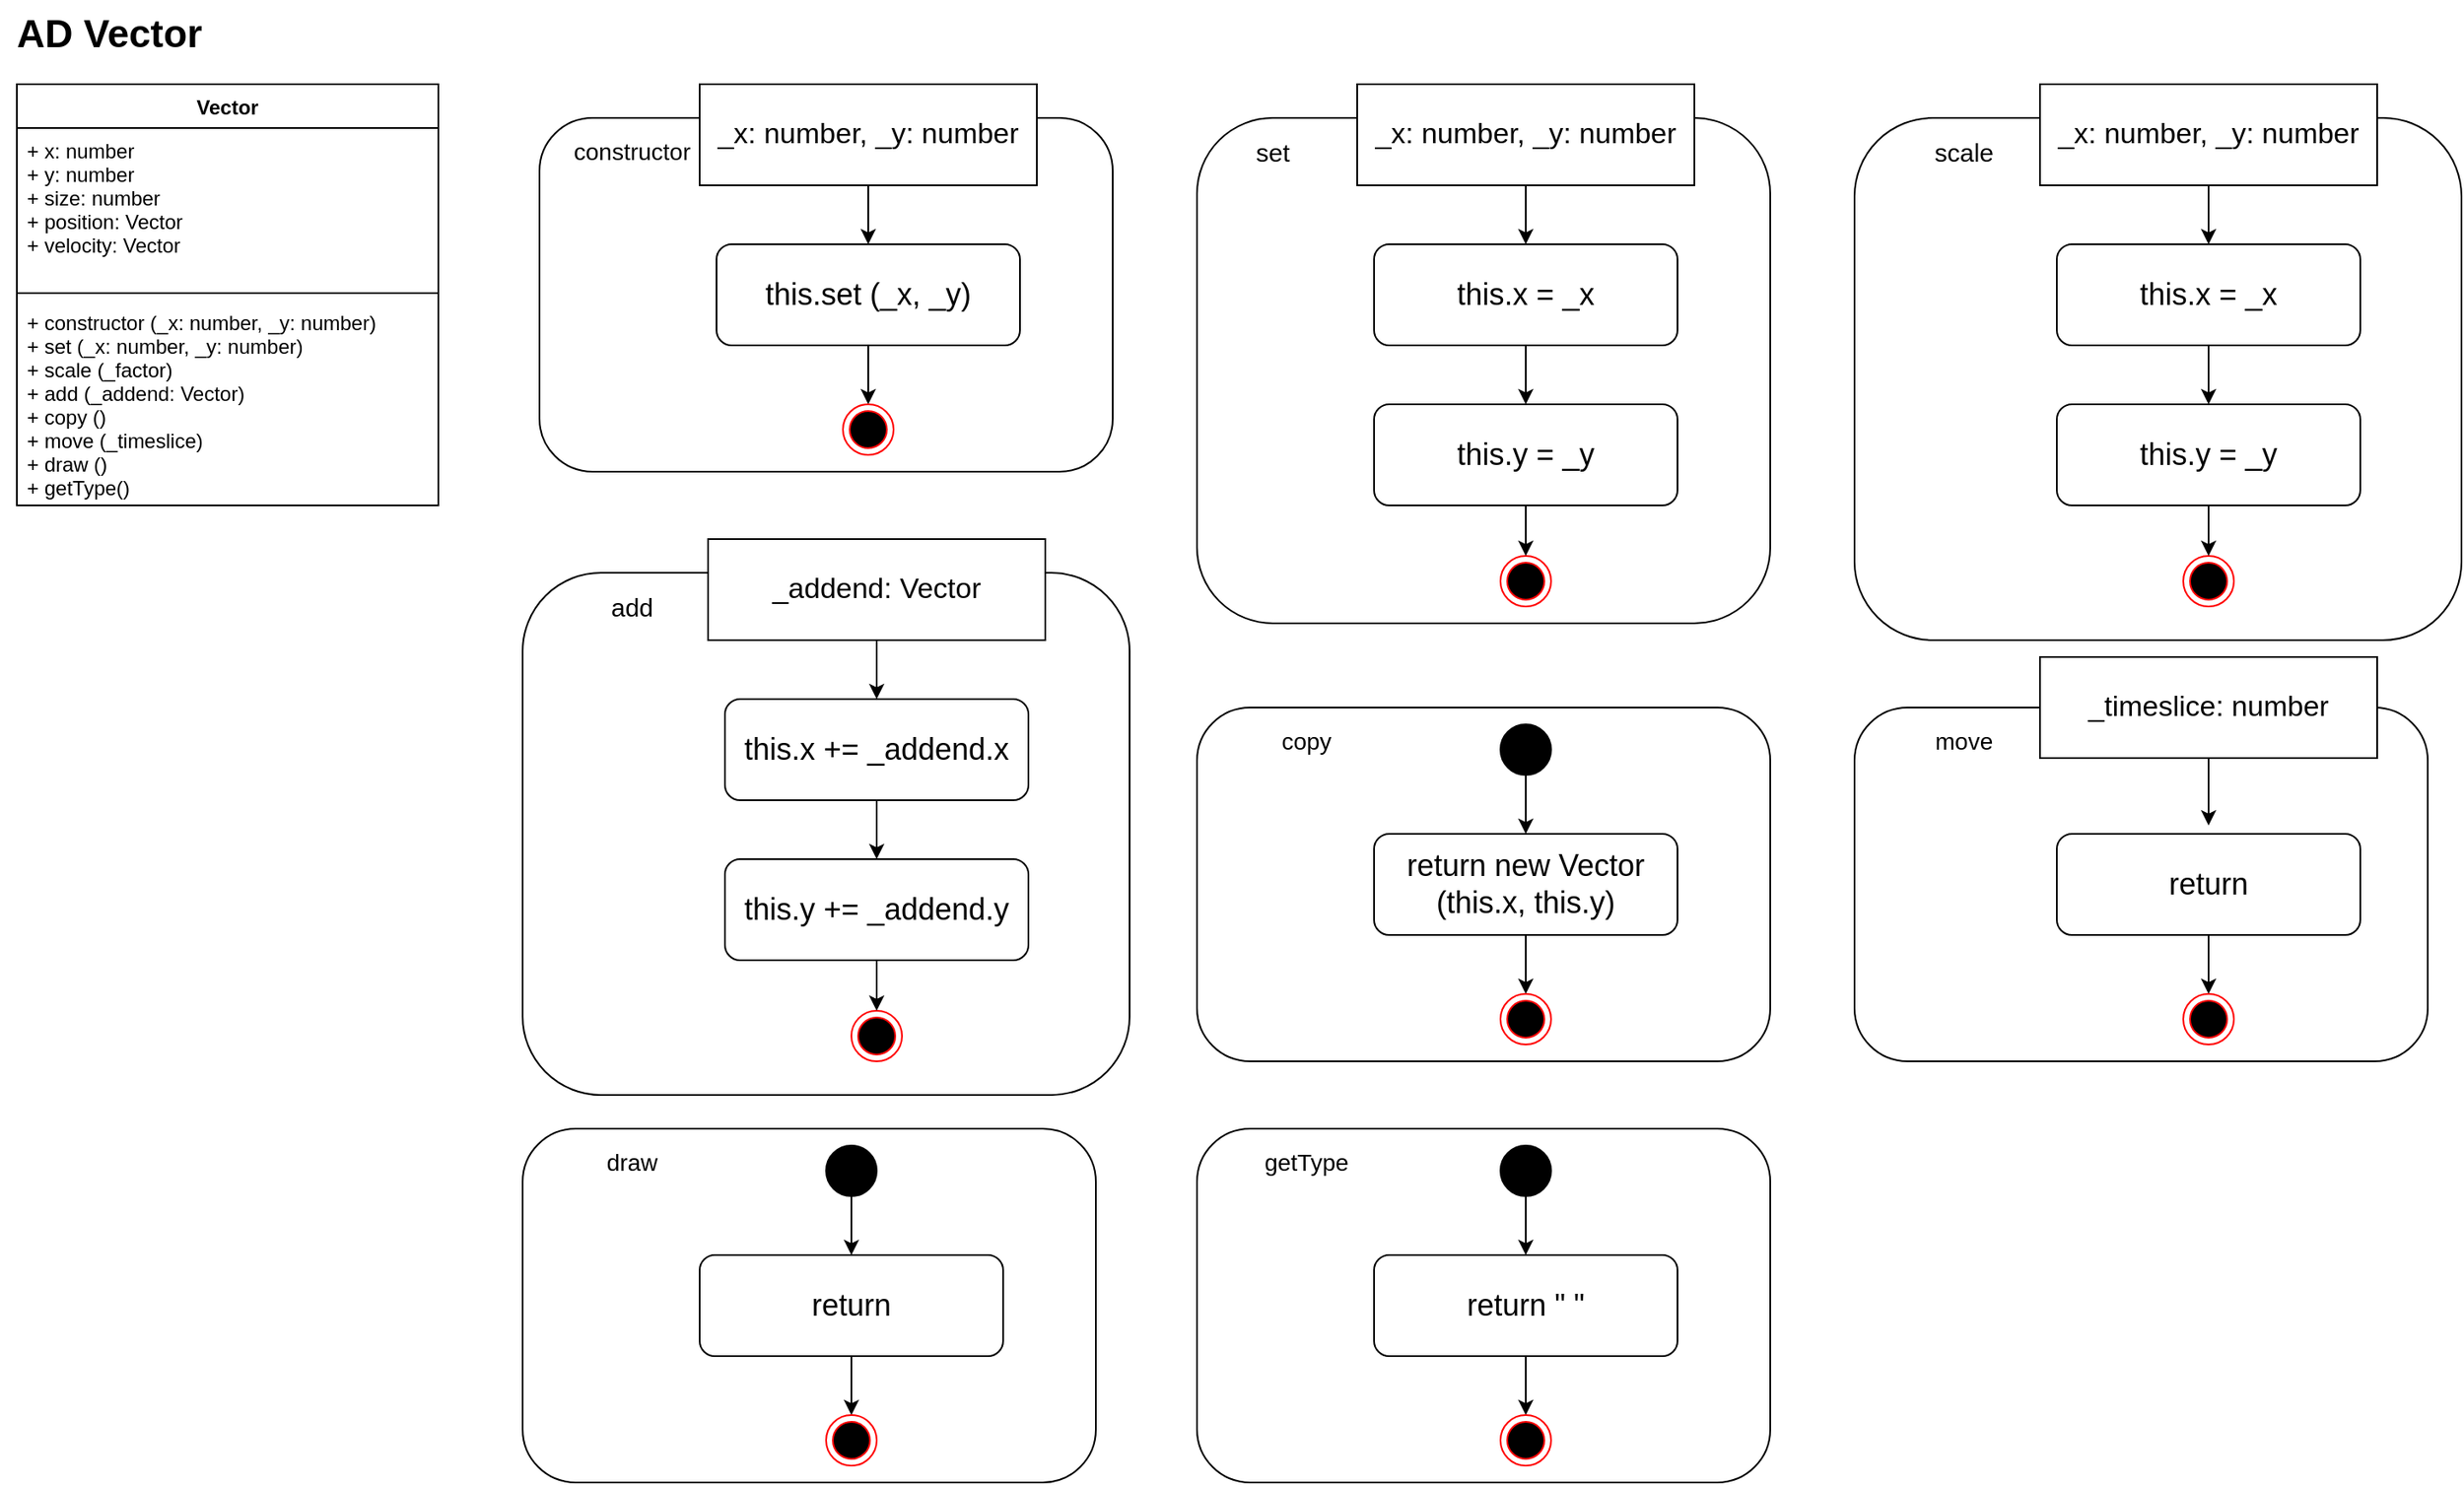<mxfile version="13.5.7" type="device"><diagram id="ZQ_PkPRsQvgehcvbFwO_" name="Page-1"><mxGraphModel dx="2031" dy="1174" grid="1" gridSize="10" guides="1" tooltips="1" connect="1" arrows="1" fold="1" page="1" pageScale="1" pageWidth="1600" pageHeight="900" math="0" shadow="0"><root><mxCell id="0"/><mxCell id="1" parent="0"/><mxCell id="j3F2Jgc4sMNTej9uFWQk-41" value="" style="rounded=1;whiteSpace=wrap;html=1;" vertex="1" parent="1"><mxGeometry x="1100" y="70" width="360" height="310" as="geometry"/></mxCell><mxCell id="j3F2Jgc4sMNTej9uFWQk-14" value="" style="rounded=1;whiteSpace=wrap;html=1;" vertex="1" parent="1"><mxGeometry x="320" y="70" width="340" height="210" as="geometry"/></mxCell><mxCell id="j3F2Jgc4sMNTej9uFWQk-1" value="&lt;font style=&quot;font-size: 23px&quot;&gt;&lt;b&gt;AD Vector&lt;/b&gt;&lt;/font&gt;" style="text;html=1;strokeColor=none;fillColor=none;align=center;verticalAlign=middle;whiteSpace=wrap;rounded=0;" vertex="1" parent="1"><mxGeometry width="130" height="40" as="geometry"/></mxCell><mxCell id="j3F2Jgc4sMNTej9uFWQk-7" value="Vector" style="swimlane;fontStyle=1;align=center;verticalAlign=top;childLayout=stackLayout;horizontal=1;startSize=26;horizontalStack=0;resizeParent=1;resizeParentMax=0;resizeLast=0;collapsible=1;marginBottom=0;" vertex="1" parent="1"><mxGeometry x="10" y="50" width="250" height="250" as="geometry"/></mxCell><mxCell id="j3F2Jgc4sMNTej9uFWQk-8" value="+ x: number&#10;+ y: number&#10;+ size: number&#10;+ position: Vector&#10;+ velocity: Vector" style="text;strokeColor=none;fillColor=none;align=left;verticalAlign=top;spacingLeft=4;spacingRight=4;overflow=hidden;rotatable=0;points=[[0,0.5],[1,0.5]];portConstraint=eastwest;" vertex="1" parent="j3F2Jgc4sMNTej9uFWQk-7"><mxGeometry y="26" width="250" height="94" as="geometry"/></mxCell><mxCell id="j3F2Jgc4sMNTej9uFWQk-9" value="" style="line;strokeWidth=1;fillColor=none;align=left;verticalAlign=middle;spacingTop=-1;spacingLeft=3;spacingRight=3;rotatable=0;labelPosition=right;points=[];portConstraint=eastwest;" vertex="1" parent="j3F2Jgc4sMNTej9uFWQk-7"><mxGeometry y="120" width="250" height="8" as="geometry"/></mxCell><mxCell id="j3F2Jgc4sMNTej9uFWQk-10" value="+ constructor (_x: number, _y: number)&#10;+ set (_x: number, _y: number)&#10;+ scale (_factor)&#10;+ add (_addend: Vector)&#10;+ copy ()&#10;+ move (_timeslice)&#10;+ draw ()&#10;+ getType()" style="text;strokeColor=none;fillColor=none;align=left;verticalAlign=top;spacingLeft=4;spacingRight=4;overflow=hidden;rotatable=0;points=[[0,0.5],[1,0.5]];portConstraint=eastwest;" vertex="1" parent="j3F2Jgc4sMNTej9uFWQk-7"><mxGeometry y="128" width="250" height="122" as="geometry"/></mxCell><mxCell id="j3F2Jgc4sMNTej9uFWQk-11" value="&lt;font style=&quot;font-size: 17px&quot;&gt;_x: number, _y: number&lt;/font&gt;" style="rounded=0;whiteSpace=wrap;html=1;" vertex="1" parent="1"><mxGeometry x="415" y="50" width="200" height="60" as="geometry"/></mxCell><mxCell id="j3F2Jgc4sMNTej9uFWQk-15" value="" style="endArrow=classic;html=1;exitX=0.5;exitY=1;exitDx=0;exitDy=0;entryX=0.5;entryY=0;entryDx=0;entryDy=0;" edge="1" parent="1" source="j3F2Jgc4sMNTej9uFWQk-11" target="j3F2Jgc4sMNTej9uFWQk-16"><mxGeometry width="50" height="50" relative="1" as="geometry"><mxPoint x="800" y="450" as="sourcePoint"/><mxPoint x="850" y="400" as="targetPoint"/></mxGeometry></mxCell><mxCell id="j3F2Jgc4sMNTej9uFWQk-16" value="&lt;font style=&quot;font-size: 18px&quot;&gt;this.set (_x, _y)&lt;/font&gt;" style="rounded=1;whiteSpace=wrap;html=1;" vertex="1" parent="1"><mxGeometry x="425" y="145" width="180" height="60" as="geometry"/></mxCell><mxCell id="j3F2Jgc4sMNTej9uFWQk-17" value="" style="endArrow=classic;html=1;exitX=0.5;exitY=1;exitDx=0;exitDy=0;" edge="1" parent="1" source="j3F2Jgc4sMNTej9uFWQk-16" target="j3F2Jgc4sMNTej9uFWQk-18"><mxGeometry width="50" height="50" relative="1" as="geometry"><mxPoint x="740" y="320" as="sourcePoint"/><mxPoint x="790" y="270" as="targetPoint"/></mxGeometry></mxCell><mxCell id="j3F2Jgc4sMNTej9uFWQk-18" value="" style="ellipse;html=1;shape=endState;fillColor=#000000;strokeColor=#ff0000;" vertex="1" parent="1"><mxGeometry x="500" y="240" width="30" height="30" as="geometry"/></mxCell><mxCell id="j3F2Jgc4sMNTej9uFWQk-21" value="&lt;font style=&quot;font-size: 14px&quot;&gt;constructor&lt;/font&gt;" style="text;html=1;strokeColor=none;fillColor=none;align=center;verticalAlign=middle;whiteSpace=wrap;rounded=0;" vertex="1" parent="1"><mxGeometry x="340" y="80" width="70" height="20" as="geometry"/></mxCell><mxCell id="j3F2Jgc4sMNTej9uFWQk-23" value="" style="rounded=1;whiteSpace=wrap;html=1;" vertex="1" parent="1"><mxGeometry x="710" y="70" width="340" height="300" as="geometry"/></mxCell><mxCell id="j3F2Jgc4sMNTej9uFWQk-24" value="&lt;font style=&quot;font-size: 17px&quot;&gt;_x: number, _y: number&lt;/font&gt;" style="rounded=0;whiteSpace=wrap;html=1;" vertex="1" parent="1"><mxGeometry x="805" y="50" width="200" height="60" as="geometry"/></mxCell><mxCell id="j3F2Jgc4sMNTej9uFWQk-25" value="&lt;font style=&quot;font-size: 15px&quot;&gt;set&lt;/font&gt;" style="text;html=1;strokeColor=none;fillColor=none;align=center;verticalAlign=middle;whiteSpace=wrap;rounded=0;" vertex="1" parent="1"><mxGeometry x="720" y="80" width="70" height="20" as="geometry"/></mxCell><mxCell id="j3F2Jgc4sMNTej9uFWQk-26" value="" style="endArrow=classic;html=1;entryX=0.5;entryY=0;entryDx=0;entryDy=0;" edge="1" parent="1" target="j3F2Jgc4sMNTej9uFWQk-27"><mxGeometry width="50" height="50" relative="1" as="geometry"><mxPoint x="905" y="110" as="sourcePoint"/><mxPoint x="1240" y="400" as="targetPoint"/></mxGeometry></mxCell><mxCell id="j3F2Jgc4sMNTej9uFWQk-27" value="&lt;font style=&quot;font-size: 18px&quot;&gt;this.x = _x&lt;/font&gt;" style="rounded=1;whiteSpace=wrap;html=1;" vertex="1" parent="1"><mxGeometry x="815" y="145" width="180" height="60" as="geometry"/></mxCell><mxCell id="j3F2Jgc4sMNTej9uFWQk-28" value="&lt;font style=&quot;font-size: 18px&quot;&gt;this.y = _y&lt;/font&gt;" style="rounded=1;whiteSpace=wrap;html=1;" vertex="1" parent="1"><mxGeometry x="815" y="240" width="180" height="60" as="geometry"/></mxCell><mxCell id="j3F2Jgc4sMNTej9uFWQk-29" value="" style="endArrow=classic;html=1;entryX=0.5;entryY=0;entryDx=0;entryDy=0;exitX=0.5;exitY=1;exitDx=0;exitDy=0;" edge="1" parent="1" source="j3F2Jgc4sMNTej9uFWQk-27" target="j3F2Jgc4sMNTej9uFWQk-28"><mxGeometry width="50" height="50" relative="1" as="geometry"><mxPoint x="780" y="220" as="sourcePoint"/><mxPoint x="830" y="170" as="targetPoint"/></mxGeometry></mxCell><mxCell id="j3F2Jgc4sMNTej9uFWQk-31" value="" style="ellipse;html=1;shape=endState;fillColor=#000000;strokeColor=#ff0000;" vertex="1" parent="1"><mxGeometry x="890" y="330" width="30" height="30" as="geometry"/></mxCell><mxCell id="j3F2Jgc4sMNTej9uFWQk-32" value="" style="endArrow=classic;html=1;entryX=0.5;entryY=0;entryDx=0;entryDy=0;exitX=0.5;exitY=1;exitDx=0;exitDy=0;" edge="1" parent="1" source="j3F2Jgc4sMNTej9uFWQk-28" target="j3F2Jgc4sMNTej9uFWQk-31"><mxGeometry width="50" height="50" relative="1" as="geometry"><mxPoint x="860" y="300" as="sourcePoint"/><mxPoint x="910" y="250" as="targetPoint"/></mxGeometry></mxCell><mxCell id="j3F2Jgc4sMNTej9uFWQk-33" value="&lt;font style=&quot;font-size: 17px&quot;&gt;_x: number, _y: number&lt;/font&gt;" style="rounded=0;whiteSpace=wrap;html=1;" vertex="1" parent="1"><mxGeometry x="1210" y="50" width="200" height="60" as="geometry"/></mxCell><mxCell id="j3F2Jgc4sMNTej9uFWQk-34" value="" style="endArrow=classic;html=1;entryX=0.5;entryY=0;entryDx=0;entryDy=0;" edge="1" parent="1" target="j3F2Jgc4sMNTej9uFWQk-35"><mxGeometry width="50" height="50" relative="1" as="geometry"><mxPoint x="1310" y="110" as="sourcePoint"/><mxPoint x="1645" y="400" as="targetPoint"/></mxGeometry></mxCell><mxCell id="j3F2Jgc4sMNTej9uFWQk-35" value="&lt;font style=&quot;font-size: 18px&quot;&gt;this.x = _x&lt;/font&gt;" style="rounded=1;whiteSpace=wrap;html=1;" vertex="1" parent="1"><mxGeometry x="1220" y="145" width="180" height="60" as="geometry"/></mxCell><mxCell id="j3F2Jgc4sMNTej9uFWQk-36" value="&lt;font style=&quot;font-size: 18px&quot;&gt;this.y = _y&lt;/font&gt;" style="rounded=1;whiteSpace=wrap;html=1;" vertex="1" parent="1"><mxGeometry x="1220" y="240" width="180" height="60" as="geometry"/></mxCell><mxCell id="j3F2Jgc4sMNTej9uFWQk-37" value="" style="endArrow=classic;html=1;entryX=0.5;entryY=0;entryDx=0;entryDy=0;exitX=0.5;exitY=1;exitDx=0;exitDy=0;" edge="1" parent="1" source="j3F2Jgc4sMNTej9uFWQk-35" target="j3F2Jgc4sMNTej9uFWQk-36"><mxGeometry width="50" height="50" relative="1" as="geometry"><mxPoint x="1185" y="220" as="sourcePoint"/><mxPoint x="1235" y="170" as="targetPoint"/></mxGeometry></mxCell><mxCell id="j3F2Jgc4sMNTej9uFWQk-38" value="" style="ellipse;html=1;shape=endState;fillColor=#000000;strokeColor=#ff0000;" vertex="1" parent="1"><mxGeometry x="1295" y="330" width="30" height="30" as="geometry"/></mxCell><mxCell id="j3F2Jgc4sMNTej9uFWQk-39" value="" style="endArrow=classic;html=1;entryX=0.5;entryY=0;entryDx=0;entryDy=0;exitX=0.5;exitY=1;exitDx=0;exitDy=0;" edge="1" parent="1" source="j3F2Jgc4sMNTej9uFWQk-36" target="j3F2Jgc4sMNTej9uFWQk-38"><mxGeometry width="50" height="50" relative="1" as="geometry"><mxPoint x="1265" y="300" as="sourcePoint"/><mxPoint x="1315" y="250" as="targetPoint"/></mxGeometry></mxCell><mxCell id="j3F2Jgc4sMNTej9uFWQk-43" value="&lt;font style=&quot;font-size: 15px&quot;&gt;scale&lt;/font&gt;" style="text;html=1;strokeColor=none;fillColor=none;align=center;verticalAlign=middle;whiteSpace=wrap;rounded=0;" vertex="1" parent="1"><mxGeometry x="1130" y="80" width="70" height="20" as="geometry"/></mxCell><mxCell id="j3F2Jgc4sMNTej9uFWQk-44" value="" style="rounded=1;whiteSpace=wrap;html=1;" vertex="1" parent="1"><mxGeometry x="310" y="340" width="360" height="310" as="geometry"/></mxCell><mxCell id="j3F2Jgc4sMNTej9uFWQk-45" value="&lt;span style=&quot;font-size: 17px&quot;&gt;_addend: Vector&lt;/span&gt;" style="rounded=0;whiteSpace=wrap;html=1;" vertex="1" parent="1"><mxGeometry x="420" y="320" width="200" height="60" as="geometry"/></mxCell><mxCell id="j3F2Jgc4sMNTej9uFWQk-46" value="" style="endArrow=classic;html=1;entryX=0.5;entryY=0;entryDx=0;entryDy=0;" edge="1" parent="1" target="j3F2Jgc4sMNTej9uFWQk-47"><mxGeometry width="50" height="50" relative="1" as="geometry"><mxPoint x="520" y="380" as="sourcePoint"/><mxPoint x="855" y="670" as="targetPoint"/></mxGeometry></mxCell><mxCell id="j3F2Jgc4sMNTej9uFWQk-47" value="&lt;font style=&quot;font-size: 18px&quot;&gt;this.x += _addend.x&lt;/font&gt;" style="rounded=1;whiteSpace=wrap;html=1;" vertex="1" parent="1"><mxGeometry x="430" y="415" width="180" height="60" as="geometry"/></mxCell><mxCell id="j3F2Jgc4sMNTej9uFWQk-48" value="&lt;font style=&quot;font-size: 18px&quot;&gt;this.y += _addend.y&lt;/font&gt;" style="rounded=1;whiteSpace=wrap;html=1;" vertex="1" parent="1"><mxGeometry x="430" y="510" width="180" height="60" as="geometry"/></mxCell><mxCell id="j3F2Jgc4sMNTej9uFWQk-49" value="" style="endArrow=classic;html=1;entryX=0.5;entryY=0;entryDx=0;entryDy=0;exitX=0.5;exitY=1;exitDx=0;exitDy=0;" edge="1" parent="1" source="j3F2Jgc4sMNTej9uFWQk-47" target="j3F2Jgc4sMNTej9uFWQk-48"><mxGeometry width="50" height="50" relative="1" as="geometry"><mxPoint x="395" y="490" as="sourcePoint"/><mxPoint x="445" y="440" as="targetPoint"/></mxGeometry></mxCell><mxCell id="j3F2Jgc4sMNTej9uFWQk-50" value="" style="ellipse;html=1;shape=endState;fillColor=#000000;strokeColor=#ff0000;" vertex="1" parent="1"><mxGeometry x="505" y="600" width="30" height="30" as="geometry"/></mxCell><mxCell id="j3F2Jgc4sMNTej9uFWQk-51" value="" style="endArrow=classic;html=1;entryX=0.5;entryY=0;entryDx=0;entryDy=0;exitX=0.5;exitY=1;exitDx=0;exitDy=0;" edge="1" parent="1" source="j3F2Jgc4sMNTej9uFWQk-48" target="j3F2Jgc4sMNTej9uFWQk-50"><mxGeometry width="50" height="50" relative="1" as="geometry"><mxPoint x="475" y="570" as="sourcePoint"/><mxPoint x="525" y="520" as="targetPoint"/></mxGeometry></mxCell><mxCell id="j3F2Jgc4sMNTej9uFWQk-52" value="&lt;font style=&quot;font-size: 15px&quot;&gt;add&lt;/font&gt;" style="text;html=1;strokeColor=none;fillColor=none;align=center;verticalAlign=middle;whiteSpace=wrap;rounded=0;" vertex="1" parent="1"><mxGeometry x="340" y="350" width="70" height="20" as="geometry"/></mxCell><mxCell id="j3F2Jgc4sMNTej9uFWQk-60" value="" style="rounded=1;whiteSpace=wrap;html=1;" vertex="1" parent="1"><mxGeometry x="710" y="420" width="340" height="210" as="geometry"/></mxCell><mxCell id="j3F2Jgc4sMNTej9uFWQk-62" value="" style="endArrow=classic;html=1;exitX=0.5;exitY=1;exitDx=0;exitDy=0;entryX=0.5;entryY=0;entryDx=0;entryDy=0;" edge="1" parent="1" source="j3F2Jgc4sMNTej9uFWQk-67" target="j3F2Jgc4sMNTej9uFWQk-63"><mxGeometry width="50" height="50" relative="1" as="geometry"><mxPoint x="915.0" y="460" as="sourcePoint"/><mxPoint x="906" y="493" as="targetPoint"/></mxGeometry></mxCell><mxCell id="j3F2Jgc4sMNTej9uFWQk-63" value="&lt;font style=&quot;font-size: 18px&quot;&gt;return new Vector (this.x, this.y)&lt;/font&gt;" style="rounded=1;whiteSpace=wrap;html=1;" vertex="1" parent="1"><mxGeometry x="815" y="495" width="180" height="60" as="geometry"/></mxCell><mxCell id="j3F2Jgc4sMNTej9uFWQk-64" value="" style="endArrow=classic;html=1;exitX=0.5;exitY=1;exitDx=0;exitDy=0;" edge="1" parent="1" source="j3F2Jgc4sMNTej9uFWQk-63" target="j3F2Jgc4sMNTej9uFWQk-65"><mxGeometry width="50" height="50" relative="1" as="geometry"><mxPoint x="1140" y="670" as="sourcePoint"/><mxPoint x="1190" y="620" as="targetPoint"/></mxGeometry></mxCell><mxCell id="j3F2Jgc4sMNTej9uFWQk-65" value="" style="ellipse;html=1;shape=endState;fillColor=#000000;strokeColor=#ff0000;" vertex="1" parent="1"><mxGeometry x="890" y="590" width="30" height="30" as="geometry"/></mxCell><mxCell id="j3F2Jgc4sMNTej9uFWQk-66" value="&lt;font style=&quot;font-size: 14px&quot;&gt;copy&lt;/font&gt;" style="text;html=1;strokeColor=none;fillColor=none;align=center;verticalAlign=middle;whiteSpace=wrap;rounded=0;" vertex="1" parent="1"><mxGeometry x="740" y="430" width="70" height="20" as="geometry"/></mxCell><mxCell id="j3F2Jgc4sMNTej9uFWQk-67" value="" style="ellipse;whiteSpace=wrap;html=1;aspect=fixed;fillColor=#000000;" vertex="1" parent="1"><mxGeometry x="890" y="430" width="30" height="30" as="geometry"/></mxCell><mxCell id="j3F2Jgc4sMNTej9uFWQk-69" value="" style="rounded=1;whiteSpace=wrap;html=1;" vertex="1" parent="1"><mxGeometry x="1100" y="420" width="340" height="210" as="geometry"/></mxCell><mxCell id="j3F2Jgc4sMNTej9uFWQk-74" value="&lt;font style=&quot;font-size: 14px&quot;&gt;move&lt;/font&gt;" style="text;html=1;strokeColor=none;fillColor=none;align=center;verticalAlign=middle;whiteSpace=wrap;rounded=0;" vertex="1" parent="1"><mxGeometry x="1130" y="430" width="70" height="20" as="geometry"/></mxCell><mxCell id="j3F2Jgc4sMNTej9uFWQk-77" value="&lt;font style=&quot;font-size: 17px&quot;&gt;_timeslice: number&lt;/font&gt;" style="rounded=0;whiteSpace=wrap;html=1;" vertex="1" parent="1"><mxGeometry x="1210" y="390" width="200" height="60" as="geometry"/></mxCell><mxCell id="j3F2Jgc4sMNTej9uFWQk-78" value="" style="endArrow=classic;html=1;exitX=0.5;exitY=1;exitDx=0;exitDy=0;" edge="1" parent="1" source="j3F2Jgc4sMNTej9uFWQk-77"><mxGeometry width="50" height="50" relative="1" as="geometry"><mxPoint x="960" y="430" as="sourcePoint"/><mxPoint x="1310" y="490" as="targetPoint"/></mxGeometry></mxCell><mxCell id="j3F2Jgc4sMNTej9uFWQk-80" value="&lt;font style=&quot;font-size: 18px&quot;&gt;return&lt;/font&gt;" style="rounded=1;whiteSpace=wrap;html=1;" vertex="1" parent="1"><mxGeometry x="1220" y="495" width="180" height="60" as="geometry"/></mxCell><mxCell id="j3F2Jgc4sMNTej9uFWQk-81" value="" style="endArrow=classic;html=1;exitX=0.5;exitY=1;exitDx=0;exitDy=0;" edge="1" parent="1" target="j3F2Jgc4sMNTej9uFWQk-82"><mxGeometry width="50" height="50" relative="1" as="geometry"><mxPoint x="1310" y="555" as="sourcePoint"/><mxPoint x="1595" y="620" as="targetPoint"/></mxGeometry></mxCell><mxCell id="j3F2Jgc4sMNTej9uFWQk-82" value="" style="ellipse;html=1;shape=endState;fillColor=#000000;strokeColor=#ff0000;" vertex="1" parent="1"><mxGeometry x="1295" y="590" width="30" height="30" as="geometry"/></mxCell><mxCell id="j3F2Jgc4sMNTej9uFWQk-88" value="" style="rounded=1;whiteSpace=wrap;html=1;" vertex="1" parent="1"><mxGeometry x="310" y="670" width="340" height="210" as="geometry"/></mxCell><mxCell id="j3F2Jgc4sMNTej9uFWQk-89" value="" style="endArrow=classic;html=1;exitX=0.5;exitY=1;exitDx=0;exitDy=0;entryX=0.5;entryY=0;entryDx=0;entryDy=0;" edge="1" parent="1" source="j3F2Jgc4sMNTej9uFWQk-94" target="j3F2Jgc4sMNTej9uFWQk-90"><mxGeometry width="50" height="50" relative="1" as="geometry"><mxPoint x="515.0" y="710" as="sourcePoint"/><mxPoint x="506" y="743" as="targetPoint"/></mxGeometry></mxCell><mxCell id="j3F2Jgc4sMNTej9uFWQk-90" value="&lt;font style=&quot;font-size: 18px&quot;&gt;return&lt;/font&gt;" style="rounded=1;whiteSpace=wrap;html=1;" vertex="1" parent="1"><mxGeometry x="415" y="745" width="180" height="60" as="geometry"/></mxCell><mxCell id="j3F2Jgc4sMNTej9uFWQk-91" value="" style="endArrow=classic;html=1;exitX=0.5;exitY=1;exitDx=0;exitDy=0;" edge="1" parent="1" source="j3F2Jgc4sMNTej9uFWQk-90" target="j3F2Jgc4sMNTej9uFWQk-92"><mxGeometry width="50" height="50" relative="1" as="geometry"><mxPoint x="740" y="920" as="sourcePoint"/><mxPoint x="790" y="870" as="targetPoint"/></mxGeometry></mxCell><mxCell id="j3F2Jgc4sMNTej9uFWQk-92" value="" style="ellipse;html=1;shape=endState;fillColor=#000000;strokeColor=#ff0000;" vertex="1" parent="1"><mxGeometry x="490" y="840" width="30" height="30" as="geometry"/></mxCell><mxCell id="j3F2Jgc4sMNTej9uFWQk-93" value="&lt;font style=&quot;font-size: 14px&quot;&gt;draw&lt;/font&gt;" style="text;html=1;strokeColor=none;fillColor=none;align=center;verticalAlign=middle;whiteSpace=wrap;rounded=0;" vertex="1" parent="1"><mxGeometry x="340" y="680" width="70" height="20" as="geometry"/></mxCell><mxCell id="j3F2Jgc4sMNTej9uFWQk-94" value="" style="ellipse;whiteSpace=wrap;html=1;aspect=fixed;fillColor=#000000;" vertex="1" parent="1"><mxGeometry x="490" y="680" width="30" height="30" as="geometry"/></mxCell><mxCell id="j3F2Jgc4sMNTej9uFWQk-95" value="" style="rounded=1;whiteSpace=wrap;html=1;" vertex="1" parent="1"><mxGeometry x="710" y="670" width="340" height="210" as="geometry"/></mxCell><mxCell id="j3F2Jgc4sMNTej9uFWQk-96" value="" style="endArrow=classic;html=1;exitX=0.5;exitY=1;exitDx=0;exitDy=0;entryX=0.5;entryY=0;entryDx=0;entryDy=0;" edge="1" parent="1" source="j3F2Jgc4sMNTej9uFWQk-101" target="j3F2Jgc4sMNTej9uFWQk-97"><mxGeometry width="50" height="50" relative="1" as="geometry"><mxPoint x="915.0" y="710" as="sourcePoint"/><mxPoint x="906" y="743" as="targetPoint"/></mxGeometry></mxCell><mxCell id="j3F2Jgc4sMNTej9uFWQk-97" value="&lt;font style=&quot;font-size: 18px&quot;&gt;return &quot; &quot;&lt;/font&gt;" style="rounded=1;whiteSpace=wrap;html=1;" vertex="1" parent="1"><mxGeometry x="815" y="745" width="180" height="60" as="geometry"/></mxCell><mxCell id="j3F2Jgc4sMNTej9uFWQk-98" value="" style="endArrow=classic;html=1;exitX=0.5;exitY=1;exitDx=0;exitDy=0;" edge="1" parent="1" source="j3F2Jgc4sMNTej9uFWQk-97" target="j3F2Jgc4sMNTej9uFWQk-99"><mxGeometry width="50" height="50" relative="1" as="geometry"><mxPoint x="1140" y="920" as="sourcePoint"/><mxPoint x="1190" y="870" as="targetPoint"/></mxGeometry></mxCell><mxCell id="j3F2Jgc4sMNTej9uFWQk-99" value="" style="ellipse;html=1;shape=endState;fillColor=#000000;strokeColor=#ff0000;" vertex="1" parent="1"><mxGeometry x="890" y="840" width="30" height="30" as="geometry"/></mxCell><mxCell id="j3F2Jgc4sMNTej9uFWQk-100" value="&lt;font style=&quot;font-size: 14px&quot;&gt;getType&lt;/font&gt;" style="text;html=1;strokeColor=none;fillColor=none;align=center;verticalAlign=middle;whiteSpace=wrap;rounded=0;" vertex="1" parent="1"><mxGeometry x="740" y="680" width="70" height="20" as="geometry"/></mxCell><mxCell id="j3F2Jgc4sMNTej9uFWQk-101" value="" style="ellipse;whiteSpace=wrap;html=1;aspect=fixed;fillColor=#000000;" vertex="1" parent="1"><mxGeometry x="890" y="680" width="30" height="30" as="geometry"/></mxCell></root></mxGraphModel></diagram></mxfile>